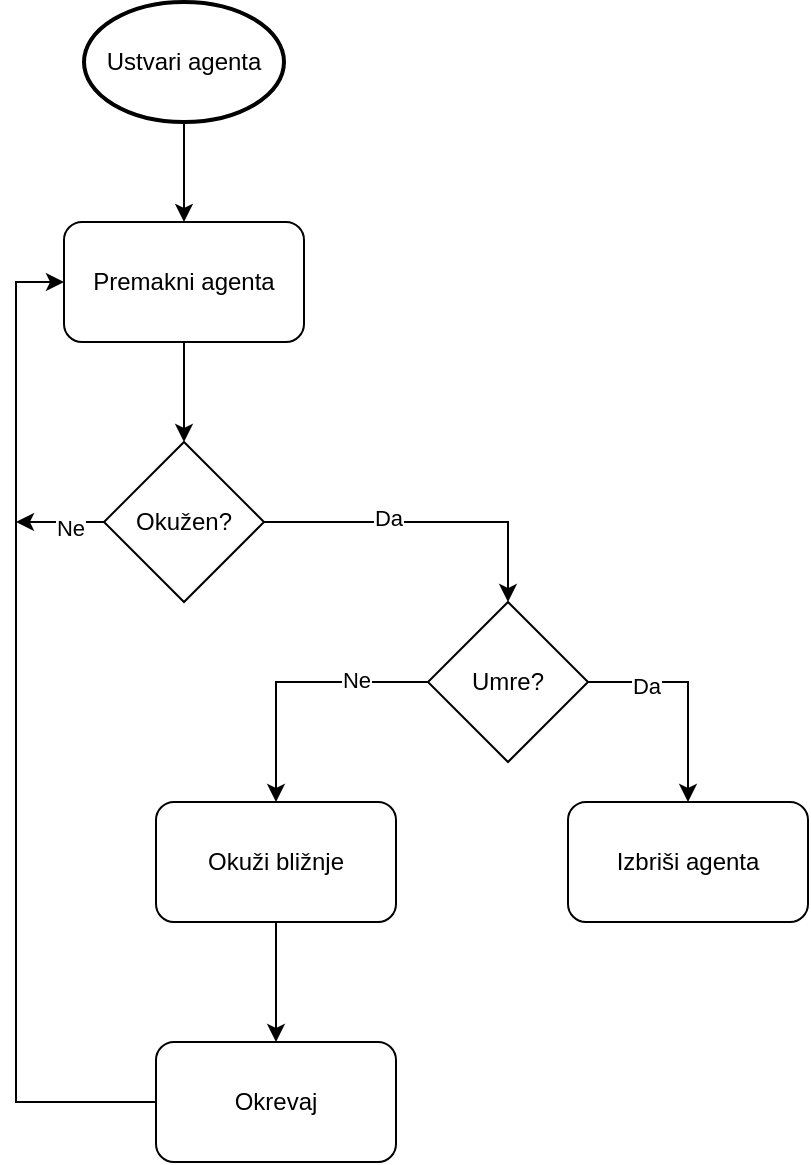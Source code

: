 <mxfile version="24.0.2" type="device">
  <diagram id="C5RBs43oDa-KdzZeNtuy" name="Page-1">
    <mxGraphModel dx="1150" dy="624" grid="1" gridSize="10" guides="1" tooltips="1" connect="1" arrows="1" fold="1" page="1" pageScale="1" pageWidth="827" pageHeight="1169" math="0" shadow="0">
      <root>
        <mxCell id="WIyWlLk6GJQsqaUBKTNV-0" />
        <mxCell id="WIyWlLk6GJQsqaUBKTNV-1" parent="WIyWlLk6GJQsqaUBKTNV-0" />
        <mxCell id="kjevFYkKr12oL_5CfoP3-27" style="edgeStyle=orthogonalEdgeStyle;rounded=0;orthogonalLoop=1;jettySize=auto;html=1;exitX=0.5;exitY=1;exitDx=0;exitDy=0;exitPerimeter=0;entryX=0.5;entryY=0;entryDx=0;entryDy=0;" edge="1" parent="WIyWlLk6GJQsqaUBKTNV-1" source="vRGKuEKvLaPN71a3AqyZ-0" target="vRGKuEKvLaPN71a3AqyZ-5">
          <mxGeometry relative="1" as="geometry" />
        </mxCell>
        <mxCell id="vRGKuEKvLaPN71a3AqyZ-0" value="Ustvari agenta" style="strokeWidth=2;html=1;shape=mxgraph.flowchart.start_1;whiteSpace=wrap;" parent="WIyWlLk6GJQsqaUBKTNV-1" vertex="1">
          <mxGeometry x="304" y="110" width="100" height="60" as="geometry" />
        </mxCell>
        <mxCell id="kjevFYkKr12oL_5CfoP3-28" style="edgeStyle=orthogonalEdgeStyle;rounded=0;orthogonalLoop=1;jettySize=auto;html=1;exitX=0.5;exitY=1;exitDx=0;exitDy=0;entryX=0.5;entryY=0;entryDx=0;entryDy=0;" edge="1" parent="WIyWlLk6GJQsqaUBKTNV-1" source="vRGKuEKvLaPN71a3AqyZ-5" target="vRGKuEKvLaPN71a3AqyZ-7">
          <mxGeometry relative="1" as="geometry" />
        </mxCell>
        <mxCell id="vRGKuEKvLaPN71a3AqyZ-5" value="Premakni agenta" style="rounded=1;whiteSpace=wrap;html=1;" parent="WIyWlLk6GJQsqaUBKTNV-1" vertex="1">
          <mxGeometry x="294" y="220" width="120" height="60" as="geometry" />
        </mxCell>
        <mxCell id="kjevFYkKr12oL_5CfoP3-32" style="edgeStyle=orthogonalEdgeStyle;rounded=0;orthogonalLoop=1;jettySize=auto;html=1;exitX=1;exitY=0.5;exitDx=0;exitDy=0;entryX=0.5;entryY=0;entryDx=0;entryDy=0;" edge="1" parent="WIyWlLk6GJQsqaUBKTNV-1" source="vRGKuEKvLaPN71a3AqyZ-7" target="kjevFYkKr12oL_5CfoP3-31">
          <mxGeometry relative="1" as="geometry" />
        </mxCell>
        <mxCell id="kjevFYkKr12oL_5CfoP3-40" value="Da" style="edgeLabel;html=1;align=center;verticalAlign=middle;resizable=0;points=[];" vertex="1" connectable="0" parent="kjevFYkKr12oL_5CfoP3-32">
          <mxGeometry x="-0.237" y="2" relative="1" as="geometry">
            <mxPoint as="offset" />
          </mxGeometry>
        </mxCell>
        <mxCell id="kjevFYkKr12oL_5CfoP3-47" style="edgeStyle=orthogonalEdgeStyle;rounded=0;orthogonalLoop=1;jettySize=auto;html=1;exitX=0;exitY=0.5;exitDx=0;exitDy=0;" edge="1" parent="WIyWlLk6GJQsqaUBKTNV-1" source="vRGKuEKvLaPN71a3AqyZ-7">
          <mxGeometry relative="1" as="geometry">
            <mxPoint x="270" y="370" as="targetPoint" />
          </mxGeometry>
        </mxCell>
        <mxCell id="kjevFYkKr12oL_5CfoP3-48" value="Ne" style="edgeLabel;html=1;align=center;verticalAlign=middle;resizable=0;points=[];" vertex="1" connectable="0" parent="kjevFYkKr12oL_5CfoP3-47">
          <mxGeometry x="-0.221" y="3" relative="1" as="geometry">
            <mxPoint as="offset" />
          </mxGeometry>
        </mxCell>
        <mxCell id="vRGKuEKvLaPN71a3AqyZ-7" value="Okužen?" style="rhombus;whiteSpace=wrap;html=1;" parent="WIyWlLk6GJQsqaUBKTNV-1" vertex="1">
          <mxGeometry x="314" y="330" width="80" height="80" as="geometry" />
        </mxCell>
        <mxCell id="kjevFYkKr12oL_5CfoP3-39" style="edgeStyle=orthogonalEdgeStyle;rounded=0;orthogonalLoop=1;jettySize=auto;html=1;exitX=0.5;exitY=1;exitDx=0;exitDy=0;entryX=0.5;entryY=0;entryDx=0;entryDy=0;" edge="1" parent="WIyWlLk6GJQsqaUBKTNV-1" source="vRGKuEKvLaPN71a3AqyZ-9" target="vRGKuEKvLaPN71a3AqyZ-11">
          <mxGeometry relative="1" as="geometry" />
        </mxCell>
        <mxCell id="vRGKuEKvLaPN71a3AqyZ-9" value="Okuži bližnje" style="rounded=1;whiteSpace=wrap;html=1;" parent="WIyWlLk6GJQsqaUBKTNV-1" vertex="1">
          <mxGeometry x="340" y="510" width="120" height="60" as="geometry" />
        </mxCell>
        <mxCell id="kjevFYkKr12oL_5CfoP3-45" style="edgeStyle=orthogonalEdgeStyle;rounded=0;orthogonalLoop=1;jettySize=auto;html=1;exitX=0;exitY=0.5;exitDx=0;exitDy=0;entryX=0;entryY=0.5;entryDx=0;entryDy=0;" edge="1" parent="WIyWlLk6GJQsqaUBKTNV-1" source="vRGKuEKvLaPN71a3AqyZ-11" target="vRGKuEKvLaPN71a3AqyZ-5">
          <mxGeometry relative="1" as="geometry">
            <Array as="points">
              <mxPoint x="270" y="660" />
              <mxPoint x="270" y="250" />
            </Array>
          </mxGeometry>
        </mxCell>
        <mxCell id="vRGKuEKvLaPN71a3AqyZ-11" value="Okrevaj" style="rounded=1;whiteSpace=wrap;html=1;" parent="WIyWlLk6GJQsqaUBKTNV-1" vertex="1">
          <mxGeometry x="340" y="630" width="120" height="60" as="geometry" />
        </mxCell>
        <mxCell id="kjevFYkKr12oL_5CfoP3-33" style="edgeStyle=orthogonalEdgeStyle;rounded=0;orthogonalLoop=1;jettySize=auto;html=1;exitX=0;exitY=0.5;exitDx=0;exitDy=0;entryX=0.5;entryY=0;entryDx=0;entryDy=0;" edge="1" parent="WIyWlLk6GJQsqaUBKTNV-1" source="kjevFYkKr12oL_5CfoP3-31" target="vRGKuEKvLaPN71a3AqyZ-9">
          <mxGeometry relative="1" as="geometry" />
        </mxCell>
        <mxCell id="kjevFYkKr12oL_5CfoP3-34" value="Ne" style="edgeLabel;html=1;align=center;verticalAlign=middle;resizable=0;points=[];" vertex="1" connectable="0" parent="kjevFYkKr12oL_5CfoP3-33">
          <mxGeometry x="-0.461" y="-1" relative="1" as="geometry">
            <mxPoint as="offset" />
          </mxGeometry>
        </mxCell>
        <mxCell id="kjevFYkKr12oL_5CfoP3-37" style="edgeStyle=orthogonalEdgeStyle;rounded=0;orthogonalLoop=1;jettySize=auto;html=1;exitX=1;exitY=0.5;exitDx=0;exitDy=0;" edge="1" parent="WIyWlLk6GJQsqaUBKTNV-1" source="kjevFYkKr12oL_5CfoP3-31" target="kjevFYkKr12oL_5CfoP3-36">
          <mxGeometry relative="1" as="geometry" />
        </mxCell>
        <mxCell id="kjevFYkKr12oL_5CfoP3-38" value="Da" style="edgeLabel;html=1;align=center;verticalAlign=middle;resizable=0;points=[];" vertex="1" connectable="0" parent="kjevFYkKr12oL_5CfoP3-37">
          <mxGeometry x="-0.473" y="-2" relative="1" as="geometry">
            <mxPoint as="offset" />
          </mxGeometry>
        </mxCell>
        <mxCell id="kjevFYkKr12oL_5CfoP3-31" value="Umre?" style="rhombus;whiteSpace=wrap;html=1;" vertex="1" parent="WIyWlLk6GJQsqaUBKTNV-1">
          <mxGeometry x="476" y="410" width="80" height="80" as="geometry" />
        </mxCell>
        <mxCell id="kjevFYkKr12oL_5CfoP3-36" value="Izbriši agenta" style="rounded=1;whiteSpace=wrap;html=1;" vertex="1" parent="WIyWlLk6GJQsqaUBKTNV-1">
          <mxGeometry x="546" y="510" width="120" height="60" as="geometry" />
        </mxCell>
      </root>
    </mxGraphModel>
  </diagram>
</mxfile>
